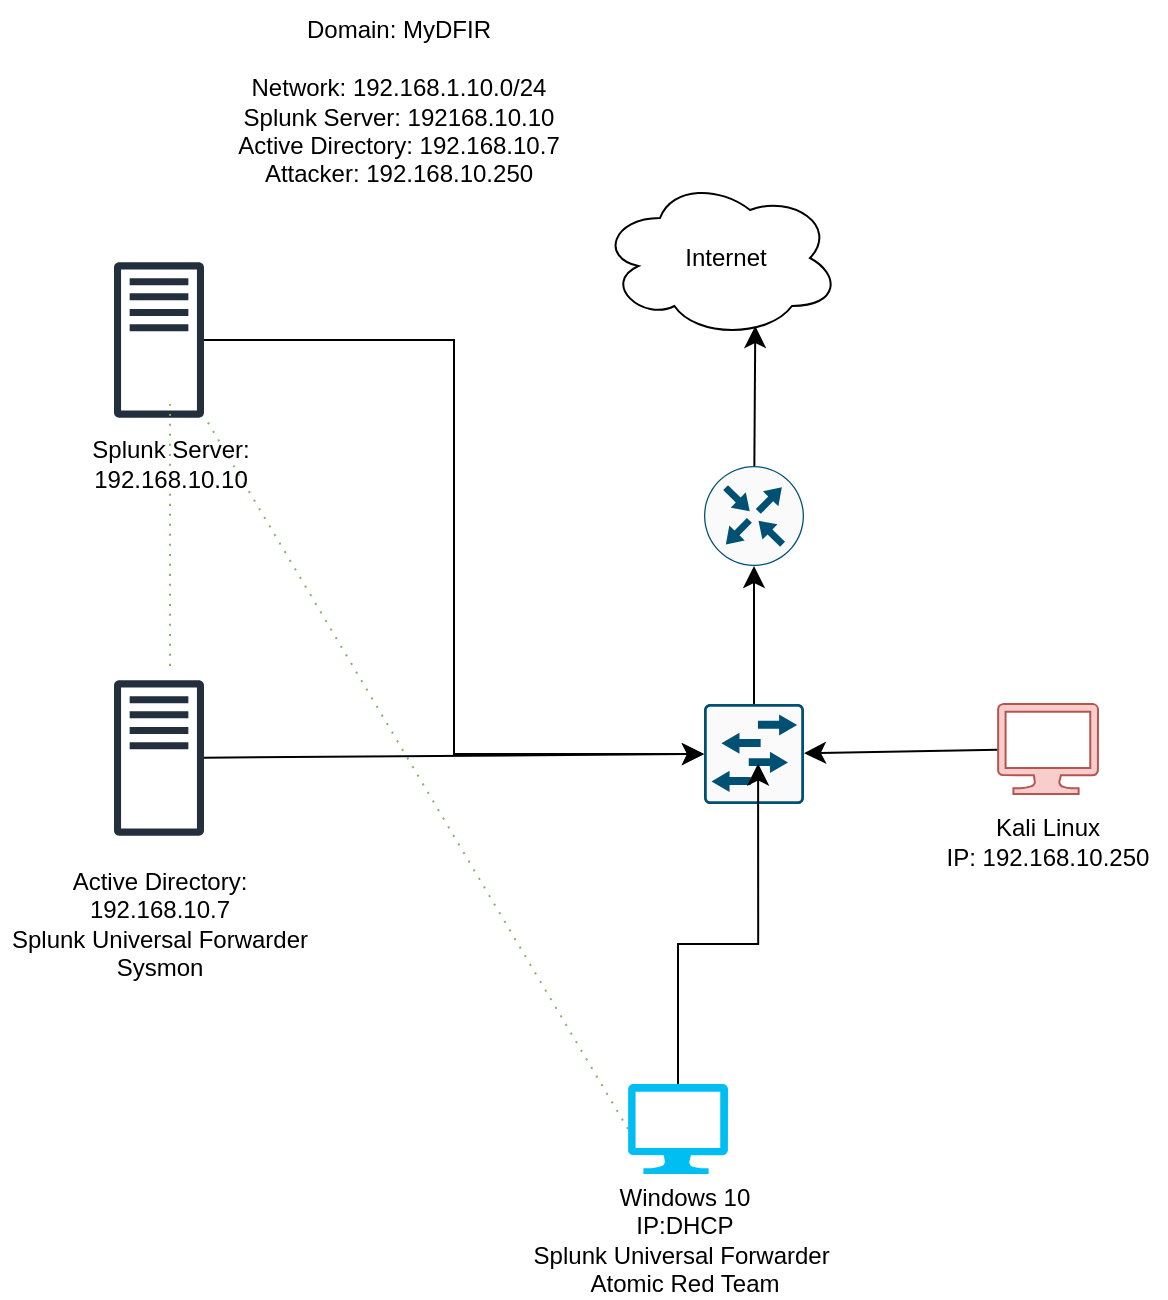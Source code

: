 <mxfile version="26.0.11">
  <diagram name="Page-1" id="XoWHx98_--b1yaJ9b_L6">
    <mxGraphModel dx="2128" dy="1223" grid="0" gridSize="10" guides="1" tooltips="1" connect="1" arrows="1" fold="1" page="0" pageScale="1" pageWidth="850" pageHeight="1100" math="0" shadow="0">
      <root>
        <mxCell id="0" />
        <mxCell id="1" parent="0" />
        <mxCell id="QEQRNGVt2eLhvXWp3Oqn-30" style="rounded=0;orthogonalLoop=1;jettySize=auto;html=1;exitX=0;exitY=0.5;exitDx=0;exitDy=0;exitPerimeter=0;fontSize=12;startSize=8;endSize=8;dashed=1;dashPattern=1 4;endArrow=none;startFill=0;fillColor=#d5e8d4;strokeColor=#82b366;" edge="1" parent="1" source="QEQRNGVt2eLhvXWp3Oqn-3" target="QEQRNGVt2eLhvXWp3Oqn-2">
          <mxGeometry relative="1" as="geometry" />
        </mxCell>
        <mxCell id="QEQRNGVt2eLhvXWp3Oqn-20" style="edgeStyle=none;curved=1;rounded=0;orthogonalLoop=1;jettySize=auto;html=1;fontSize=12;startSize=8;endSize=8;entryX=0;entryY=0.5;entryDx=0;entryDy=0;entryPerimeter=0;" edge="1" parent="1" source="QEQRNGVt2eLhvXWp3Oqn-1" target="QEQRNGVt2eLhvXWp3Oqn-6">
          <mxGeometry relative="1" as="geometry">
            <mxPoint x="-251.8" y="244" as="targetPoint" />
          </mxGeometry>
        </mxCell>
        <mxCell id="QEQRNGVt2eLhvXWp3Oqn-2" value="" style="sketch=0;outlineConnect=0;fontColor=#232F3E;gradientColor=none;fillColor=#232F3D;strokeColor=none;dashed=0;verticalLabelPosition=bottom;verticalAlign=top;align=center;html=1;fontSize=12;fontStyle=0;aspect=fixed;pointerEvents=1;shape=mxgraph.aws4.traditional_server;" vertex="1" parent="1">
          <mxGeometry x="-498" y="-2" width="45" height="78" as="geometry" />
        </mxCell>
        <mxCell id="QEQRNGVt2eLhvXWp3Oqn-3" value="" style="verticalLabelPosition=bottom;html=1;verticalAlign=top;align=center;strokeColor=none;fillColor=#00BEF2;shape=mxgraph.azure.computer;pointerEvents=1;" vertex="1" parent="1">
          <mxGeometry x="-241" y="409" width="50" height="45" as="geometry" />
        </mxCell>
        <mxCell id="QEQRNGVt2eLhvXWp3Oqn-11" value="" style="edgeStyle=none;curved=1;rounded=0;orthogonalLoop=1;jettySize=auto;html=1;fontSize=12;startSize=8;endSize=8;" edge="1" parent="1" source="QEQRNGVt2eLhvXWp3Oqn-4" target="QEQRNGVt2eLhvXWp3Oqn-6">
          <mxGeometry relative="1" as="geometry" />
        </mxCell>
        <mxCell id="QEQRNGVt2eLhvXWp3Oqn-4" value="" style="verticalLabelPosition=bottom;html=1;verticalAlign=top;align=center;strokeColor=#b85450;fillColor=#f8cecc;shape=mxgraph.azure.computer;pointerEvents=1;" vertex="1" parent="1">
          <mxGeometry x="-56" y="219" width="50" height="45" as="geometry" />
        </mxCell>
        <mxCell id="QEQRNGVt2eLhvXWp3Oqn-6" value="" style="sketch=0;points=[[0.015,0.015,0],[0.985,0.015,0],[0.985,0.985,0],[0.015,0.985,0],[0.25,0,0],[0.5,0,0],[0.75,0,0],[1,0.25,0],[1,0.5,0],[1,0.75,0],[0.75,1,0],[0.5,1,0],[0.25,1,0],[0,0.75,0],[0,0.5,0],[0,0.25,0]];verticalLabelPosition=bottom;html=1;verticalAlign=top;aspect=fixed;align=center;pointerEvents=1;shape=mxgraph.cisco19.rect;prIcon=l2_switch;fillColor=#FAFAFA;strokeColor=#005073;" vertex="1" parent="1">
          <mxGeometry x="-203" y="219" width="50" height="50" as="geometry" />
        </mxCell>
        <mxCell id="QEQRNGVt2eLhvXWp3Oqn-19" style="edgeStyle=none;curved=1;rounded=0;orthogonalLoop=1;jettySize=auto;html=1;fontSize=12;startSize=8;endSize=8;entryX=0.647;entryY=0.925;entryDx=0;entryDy=0;entryPerimeter=0;" edge="1" parent="1" source="QEQRNGVt2eLhvXWp3Oqn-7" target="QEQRNGVt2eLhvXWp3Oqn-9">
          <mxGeometry relative="1" as="geometry" />
        </mxCell>
        <mxCell id="QEQRNGVt2eLhvXWp3Oqn-7" value="" style="sketch=0;points=[[0.5,0,0],[1,0.5,0],[0.5,1,0],[0,0.5,0],[0.145,0.145,0],[0.856,0.145,0],[0.855,0.856,0],[0.145,0.855,0]];verticalLabelPosition=bottom;html=1;verticalAlign=top;aspect=fixed;align=center;pointerEvents=1;shape=mxgraph.cisco19.rect;prIcon=router;fillColor=#FAFAFA;strokeColor=#005073;" vertex="1" parent="1">
          <mxGeometry x="-203" y="100" width="50" height="50" as="geometry" />
        </mxCell>
        <mxCell id="QEQRNGVt2eLhvXWp3Oqn-8" style="edgeStyle=none;curved=1;rounded=0;orthogonalLoop=1;jettySize=auto;html=1;exitX=0.5;exitY=0;exitDx=0;exitDy=0;exitPerimeter=0;fontSize=12;startSize=8;endSize=8;" edge="1" parent="1" source="QEQRNGVt2eLhvXWp3Oqn-7" target="QEQRNGVt2eLhvXWp3Oqn-7">
          <mxGeometry relative="1" as="geometry" />
        </mxCell>
        <mxCell id="QEQRNGVt2eLhvXWp3Oqn-9" value="" style="ellipse;shape=cloud;whiteSpace=wrap;html=1;" vertex="1" parent="1">
          <mxGeometry x="-255" y="-44" width="120" height="80" as="geometry" />
        </mxCell>
        <mxCell id="QEQRNGVt2eLhvXWp3Oqn-17" style="edgeStyle=orthogonalEdgeStyle;rounded=0;orthogonalLoop=1;jettySize=auto;html=1;entryX=0;entryY=0.5;entryDx=0;entryDy=0;entryPerimeter=0;fontSize=12;startSize=8;endSize=8;" edge="1" parent="1" source="QEQRNGVt2eLhvXWp3Oqn-2" target="QEQRNGVt2eLhvXWp3Oqn-6">
          <mxGeometry relative="1" as="geometry" />
        </mxCell>
        <mxCell id="QEQRNGVt2eLhvXWp3Oqn-21" value="Domain: MyDFIR&lt;div&gt;&lt;br&gt;&lt;/div&gt;&lt;div&gt;Network: 192.168.1.10.0/24&lt;/div&gt;&lt;div&gt;Splunk Server: 192168.10.10&lt;/div&gt;&lt;div&gt;Active Directory: 192.168.10.7&lt;/div&gt;&lt;div&gt;Attacker: 192.168.10.250&lt;/div&gt;" style="text;html=1;align=center;verticalAlign=middle;whiteSpace=wrap;rounded=0;" vertex="1" parent="1">
          <mxGeometry x="-476.5" y="-133" width="240.5" height="102" as="geometry" />
        </mxCell>
        <mxCell id="QEQRNGVt2eLhvXWp3Oqn-22" value="Internet" style="text;html=1;align=center;verticalAlign=middle;whiteSpace=wrap;rounded=0;" vertex="1" parent="1">
          <mxGeometry x="-222" y="-19" width="60" height="30" as="geometry" />
        </mxCell>
        <mxCell id="QEQRNGVt2eLhvXWp3Oqn-32" style="edgeStyle=none;curved=1;rounded=0;orthogonalLoop=1;jettySize=auto;html=1;exitX=0.5;exitY=0;exitDx=0;exitDy=0;fontSize=12;startSize=8;endSize=8;dashed=1;dashPattern=1 4;fillColor=#d5e8d4;strokeColor=#82b366;endArrow=none;startFill=0;" edge="1" parent="1" source="QEQRNGVt2eLhvXWp3Oqn-23">
          <mxGeometry relative="1" as="geometry">
            <mxPoint x="-470" y="202" as="targetPoint" />
          </mxGeometry>
        </mxCell>
        <mxCell id="QEQRNGVt2eLhvXWp3Oqn-23" value="Splunk Server: 192.168.10.10" style="text;html=1;align=center;verticalAlign=middle;whiteSpace=wrap;rounded=0;" vertex="1" parent="1">
          <mxGeometry x="-523.5" y="69" width="107" height="59" as="geometry" />
        </mxCell>
        <mxCell id="QEQRNGVt2eLhvXWp3Oqn-24" style="edgeStyle=orthogonalEdgeStyle;rounded=0;orthogonalLoop=1;jettySize=auto;html=1;exitX=0.5;exitY=0;exitDx=0;exitDy=0;exitPerimeter=0;entryX=0.541;entryY=0.595;entryDx=0;entryDy=0;entryPerimeter=0;fontSize=12;startSize=8;endSize=8;" edge="1" parent="1" source="QEQRNGVt2eLhvXWp3Oqn-3" target="QEQRNGVt2eLhvXWp3Oqn-6">
          <mxGeometry relative="1" as="geometry" />
        </mxCell>
        <mxCell id="QEQRNGVt2eLhvXWp3Oqn-25" value="Active Directory: 192.168.10.7&lt;div&gt;Splunk Universal Forwarder&lt;/div&gt;&lt;div&gt;Sysmon&lt;/div&gt;" style="text;html=1;align=center;verticalAlign=middle;whiteSpace=wrap;rounded=0;" vertex="1" parent="1">
          <mxGeometry x="-554.5" y="285" width="158" height="87" as="geometry" />
        </mxCell>
        <mxCell id="QEQRNGVt2eLhvXWp3Oqn-26" value="Windows 10&lt;div&gt;IP:DHCP&lt;/div&gt;&lt;div&gt;Splunk Universal Forwarder&amp;nbsp;&lt;/div&gt;&lt;div&gt;Atomic Red Team&lt;/div&gt;" style="text;html=1;align=center;verticalAlign=middle;whiteSpace=wrap;rounded=0;" vertex="1" parent="1">
          <mxGeometry x="-290" y="472" width="155" height="30" as="geometry" />
        </mxCell>
        <mxCell id="QEQRNGVt2eLhvXWp3Oqn-27" value="Kali Linux&lt;div&gt;IP: 192.168.10.250&lt;/div&gt;" style="text;html=1;align=center;verticalAlign=middle;whiteSpace=wrap;rounded=0;" vertex="1" parent="1">
          <mxGeometry x="-90" y="273" width="118" height="30" as="geometry" />
        </mxCell>
        <mxCell id="QEQRNGVt2eLhvXWp3Oqn-1" value="" style="sketch=0;outlineConnect=0;fontColor=#232F3E;gradientColor=none;fillColor=#232F3D;strokeColor=none;dashed=0;verticalLabelPosition=bottom;verticalAlign=top;align=center;html=1;fontSize=12;fontStyle=0;aspect=fixed;pointerEvents=1;shape=mxgraph.aws4.traditional_server;" vertex="1" parent="1">
          <mxGeometry x="-498" y="207" width="45" height="78" as="geometry" />
        </mxCell>
        <mxCell id="QEQRNGVt2eLhvXWp3Oqn-33" style="edgeStyle=none;curved=1;rounded=0;orthogonalLoop=1;jettySize=auto;html=1;exitX=0.5;exitY=0;exitDx=0;exitDy=0;exitPerimeter=0;entryX=0.5;entryY=1;entryDx=0;entryDy=0;entryPerimeter=0;fontSize=12;startSize=8;endSize=8;" edge="1" parent="1" source="QEQRNGVt2eLhvXWp3Oqn-6" target="QEQRNGVt2eLhvXWp3Oqn-7">
          <mxGeometry relative="1" as="geometry" />
        </mxCell>
      </root>
    </mxGraphModel>
  </diagram>
</mxfile>
